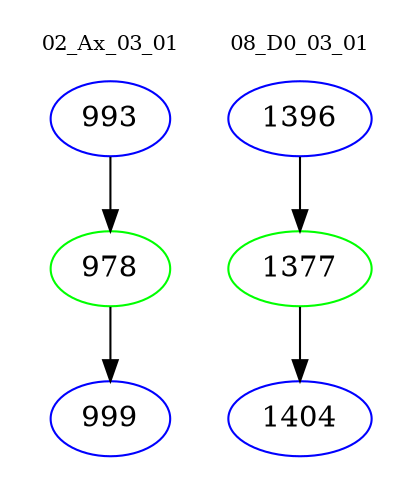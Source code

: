 digraph{
subgraph cluster_0 {
color = white
label = "02_Ax_03_01";
fontsize=10;
T0_993 [label="993", color="blue"]
T0_993 -> T0_978 [color="black"]
T0_978 [label="978", color="green"]
T0_978 -> T0_999 [color="black"]
T0_999 [label="999", color="blue"]
}
subgraph cluster_1 {
color = white
label = "08_D0_03_01";
fontsize=10;
T1_1396 [label="1396", color="blue"]
T1_1396 -> T1_1377 [color="black"]
T1_1377 [label="1377", color="green"]
T1_1377 -> T1_1404 [color="black"]
T1_1404 [label="1404", color="blue"]
}
}
